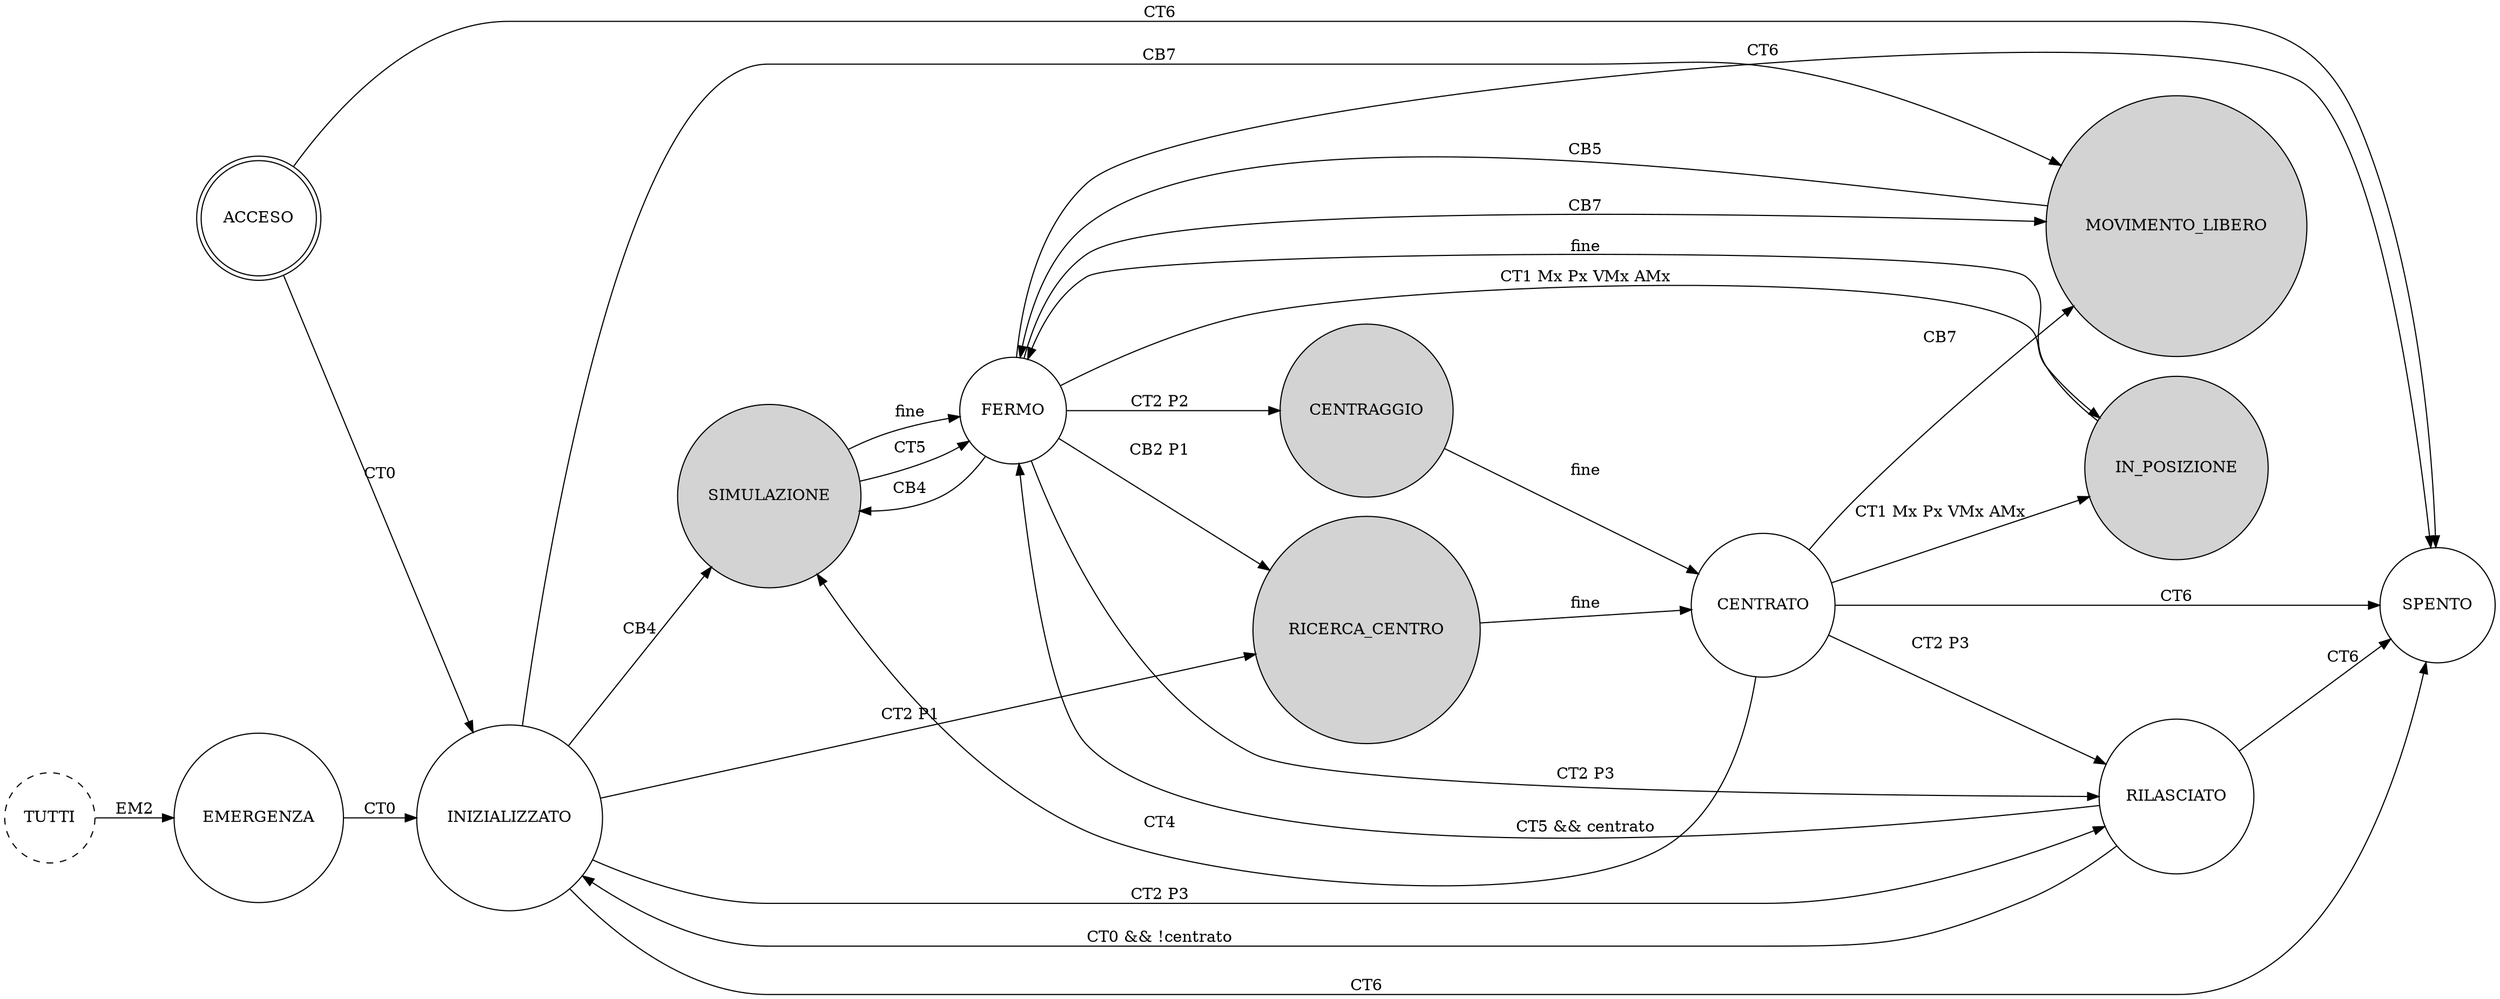 digraph canopenshell_machine {
	rankdir=LR;
	node [shape = doublecircle]; ACCESO
	node [shape = circle, style = filled]; SIMULAZIONE RICERCA_CENTRO CENTRAGGIO IN_POSIZIONE MOVIMENTO_LIBERO
	node [shape = circle, style = dashed]; TUTTI
	node [shape = circle, style = solid, regular= 1];
	ACCESO -> INIZIALIZZATO [ label = "CT0" ];
	ACCESO -> SPENTO [ label = "CT6" ];
	INIZIALIZZATO -> RICERCA_CENTRO [ label = "CT2 P1" ];
	INIZIALIZZATO -> RILASCIATO [ label = "CT2 P3" ];
	INIZIALIZZATO -> SPENTO [ label = "CT6" ];
	INIZIALIZZATO -> MOVIMENTO_LIBERO [ label = "CB7" ];
	INIZIALIZZATO -> SIMULAZIONE [ label = "CB4" ];
	RICERCA_CENTRO -> CENTRATO [ label = "fine" ];
	CENTRATO -> SIMULAZIONE [ label = "CT4" ];
	CENTRATO -> IN_POSIZIONE [ label = "CT1 Mx Px VMx AMx" ];
	CENTRATO -> RILASCIATO [ label = "CT2 P3" ];
	CENTRATO -> SPENTO [ label = "CT6" ];
	CENTRATO -> MOVIMENTO_LIBERO [ label = "CB7" ];
	SIMULAZIONE -> FERMO [ label = "fine" ];
	SIMULAZIONE -> FERMO [ label = "CT5" ];
	IN_POSIZIONE -> FERMO [ label = "fine" ];
	FERMO -> CENTRAGGIO [ label = "CT2 P2" ];
	FERMO -> RILASCIATO [ label = "CT2 P3" ];
	FERMO -> SPENTO [ label = "CT6" ];
        FERMO -> IN_POSIZIONE [ label = "CT1 Mx Px VMx AMx" ];
	FERMO -> SIMULAZIONE [ label = "CB4" ];
	FERMO -> RICERCA_CENTRO [ label = "CB2 P1" ];
	FERMO -> MOVIMENTO_LIBERO [ label = "CB7" ];
	CENTRAGGIO -> CENTRATO [ label = "fine" ];
	RILASCIATO -> FERMO [ label = "CT5 && centrato" ];
	RILASCIATO -> INIZIALIZZATO [ label = "CT0 && !centrato" ];
	RILASCIATO -> SPENTO [ label = "CT6" ];
	TUTTI -> EMERGENZA [ label = "EM2" ];
	EMERGENZA -> INIZIALIZZATO [ label = "CT0" ];
	MOVIMENTO_LIBERO -> FERMO [ label = "CB5" ];
}
